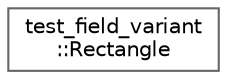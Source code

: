 digraph "类继承关系图"
{
 // LATEX_PDF_SIZE
  bgcolor="transparent";
  edge [fontname=Helvetica,fontsize=10,labelfontname=Helvetica,labelfontsize=10];
  node [fontname=Helvetica,fontsize=10,shape=box,height=0.2,width=0.4];
  rankdir="LR";
  Node0 [id="Node000000",label="test_field_variant\l::Rectangle",height=0.2,width=0.4,color="grey40", fillcolor="white", style="filled",URL="$structtest__field__variant_1_1_rectangle.html",tooltip=" "];
}
